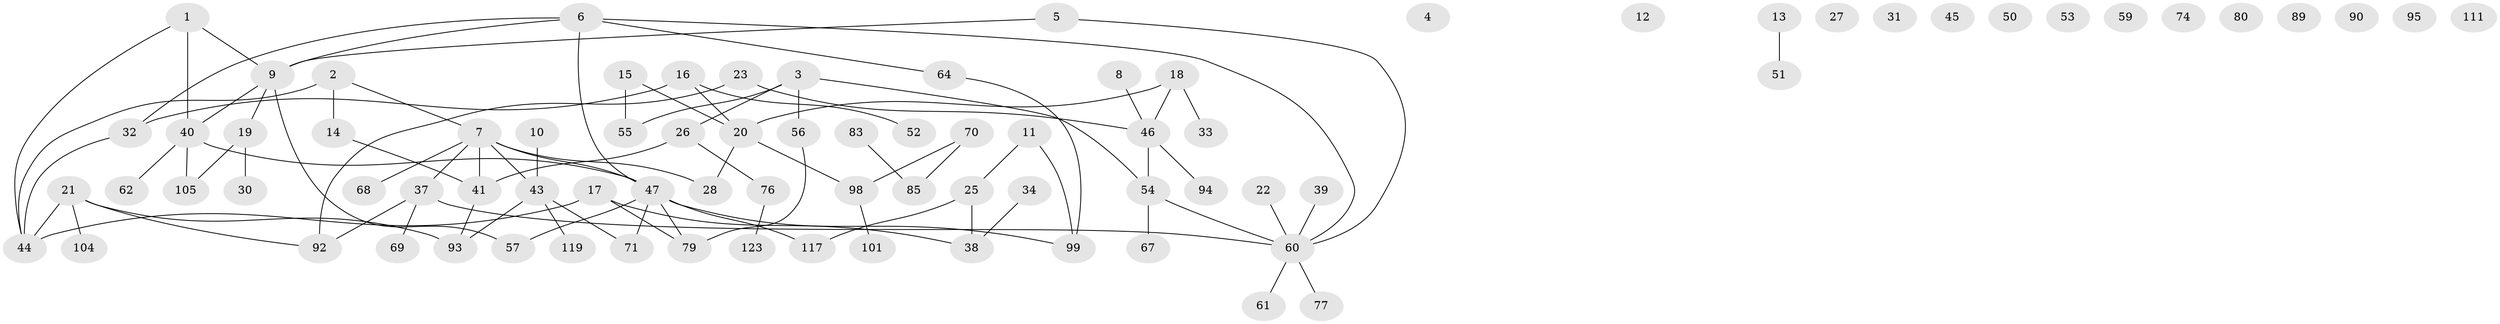 // Generated by graph-tools (version 1.1) at 2025/23/03/03/25 07:23:29]
// undirected, 82 vertices, 89 edges
graph export_dot {
graph [start="1"]
  node [color=gray90,style=filled];
  1 [super="+106"];
  2 [super="+84"];
  3 [super="+115"];
  4;
  5;
  6 [super="+48"];
  7 [super="+109"];
  8 [super="+72"];
  9 [super="+86"];
  10;
  11 [super="+36"];
  12;
  13;
  14;
  15 [super="+24"];
  16 [super="+107"];
  17 [super="+42"];
  18 [super="+29"];
  19;
  20 [super="+58"];
  21 [super="+49"];
  22;
  23 [super="+91"];
  25 [super="+35"];
  26 [super="+73"];
  27;
  28;
  30 [super="+88"];
  31;
  32 [super="+63"];
  33;
  34;
  37 [super="+120"];
  38 [super="+124"];
  39;
  40 [super="+112"];
  41 [super="+96"];
  43 [super="+102"];
  44 [super="+82"];
  45;
  46 [super="+65"];
  47 [super="+113"];
  50;
  51 [super="+122"];
  52;
  53;
  54 [super="+108"];
  55;
  56;
  57;
  59;
  60 [super="+100"];
  61;
  62 [super="+87"];
  64 [super="+66"];
  67 [super="+75"];
  68;
  69;
  70 [super="+81"];
  71 [super="+114"];
  74;
  76 [super="+97"];
  77 [super="+78"];
  79 [super="+121"];
  80;
  83 [super="+110"];
  85;
  89;
  90;
  92;
  93 [super="+118"];
  94;
  95;
  98 [super="+103"];
  99 [super="+116"];
  101;
  104;
  105;
  111;
  117;
  119;
  123;
  1 -- 9;
  1 -- 40;
  1 -- 44;
  2 -- 7;
  2 -- 44;
  2 -- 14;
  3 -- 56;
  3 -- 54;
  3 -- 55;
  3 -- 26;
  5 -- 60;
  5 -- 9;
  6 -- 60;
  6 -- 32;
  6 -- 9;
  6 -- 64;
  6 -- 47;
  7 -- 68;
  7 -- 41;
  7 -- 28;
  7 -- 47;
  7 -- 43;
  7 -- 37;
  8 -- 46;
  9 -- 19;
  9 -- 40;
  9 -- 57;
  10 -- 43;
  11 -- 25;
  11 -- 99;
  13 -- 51;
  14 -- 41;
  15 -- 20;
  15 -- 55;
  16 -- 20;
  16 -- 32;
  16 -- 52;
  17 -- 38;
  17 -- 79;
  17 -- 44 [weight=2];
  18 -- 46;
  18 -- 33;
  18 -- 20;
  19 -- 30;
  19 -- 105;
  20 -- 28;
  20 -- 98 [weight=2];
  21 -- 92;
  21 -- 104;
  21 -- 44;
  21 -- 93;
  22 -- 60;
  23 -- 92;
  23 -- 46;
  25 -- 38;
  25 -- 117;
  26 -- 76;
  26 -- 41;
  32 -- 44;
  34 -- 38;
  37 -- 60;
  37 -- 92;
  37 -- 69;
  39 -- 60;
  40 -- 105;
  40 -- 47;
  40 -- 62;
  41 -- 93;
  43 -- 93;
  43 -- 119;
  43 -- 71;
  46 -- 54;
  46 -- 94;
  47 -- 71;
  47 -- 99;
  47 -- 117;
  47 -- 57;
  47 -- 79;
  54 -- 67;
  54 -- 60;
  56 -- 79;
  60 -- 61;
  60 -- 77;
  64 -- 99;
  70 -- 85;
  70 -- 98;
  76 -- 123;
  83 -- 85;
  98 -- 101;
}
